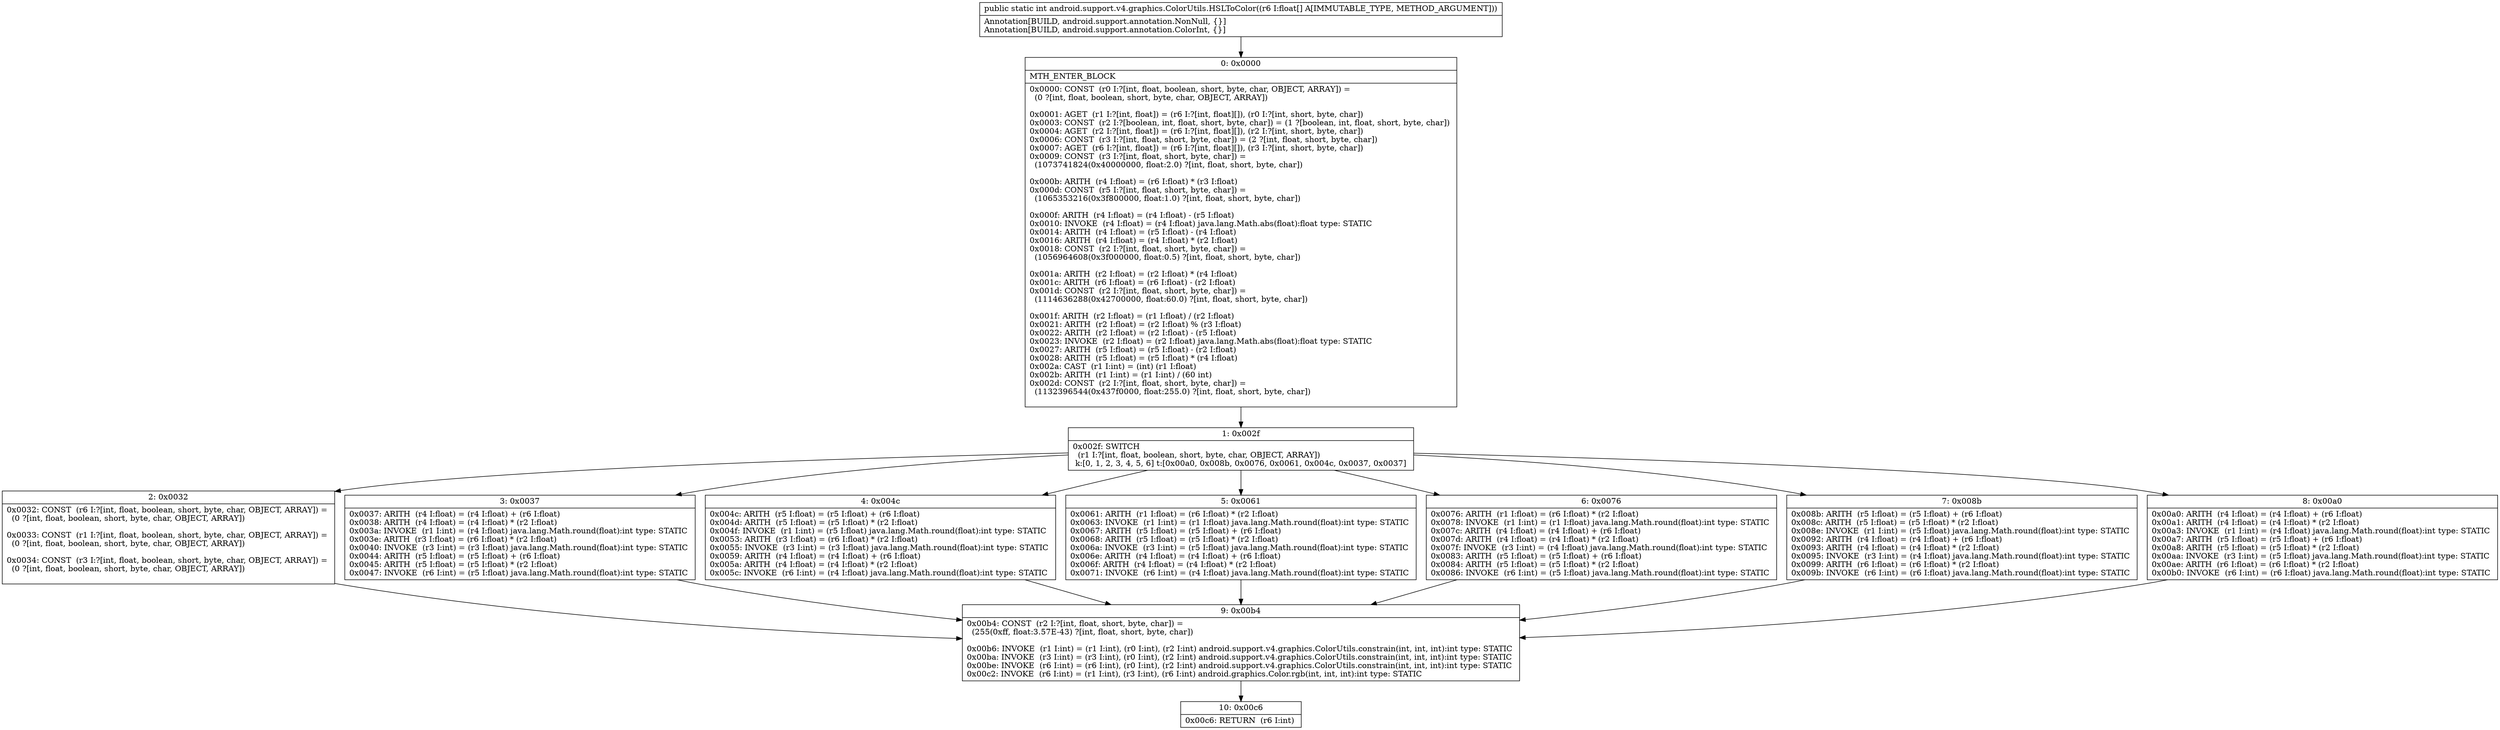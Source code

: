 digraph "CFG forandroid.support.v4.graphics.ColorUtils.HSLToColor([F)I" {
Node_0 [shape=record,label="{0\:\ 0x0000|MTH_ENTER_BLOCK\l|0x0000: CONST  (r0 I:?[int, float, boolean, short, byte, char, OBJECT, ARRAY]) = \l  (0 ?[int, float, boolean, short, byte, char, OBJECT, ARRAY])\l \l0x0001: AGET  (r1 I:?[int, float]) = (r6 I:?[int, float][]), (r0 I:?[int, short, byte, char]) \l0x0003: CONST  (r2 I:?[boolean, int, float, short, byte, char]) = (1 ?[boolean, int, float, short, byte, char]) \l0x0004: AGET  (r2 I:?[int, float]) = (r6 I:?[int, float][]), (r2 I:?[int, short, byte, char]) \l0x0006: CONST  (r3 I:?[int, float, short, byte, char]) = (2 ?[int, float, short, byte, char]) \l0x0007: AGET  (r6 I:?[int, float]) = (r6 I:?[int, float][]), (r3 I:?[int, short, byte, char]) \l0x0009: CONST  (r3 I:?[int, float, short, byte, char]) = \l  (1073741824(0x40000000, float:2.0) ?[int, float, short, byte, char])\l \l0x000b: ARITH  (r4 I:float) = (r6 I:float) * (r3 I:float) \l0x000d: CONST  (r5 I:?[int, float, short, byte, char]) = \l  (1065353216(0x3f800000, float:1.0) ?[int, float, short, byte, char])\l \l0x000f: ARITH  (r4 I:float) = (r4 I:float) \- (r5 I:float) \l0x0010: INVOKE  (r4 I:float) = (r4 I:float) java.lang.Math.abs(float):float type: STATIC \l0x0014: ARITH  (r4 I:float) = (r5 I:float) \- (r4 I:float) \l0x0016: ARITH  (r4 I:float) = (r4 I:float) * (r2 I:float) \l0x0018: CONST  (r2 I:?[int, float, short, byte, char]) = \l  (1056964608(0x3f000000, float:0.5) ?[int, float, short, byte, char])\l \l0x001a: ARITH  (r2 I:float) = (r2 I:float) * (r4 I:float) \l0x001c: ARITH  (r6 I:float) = (r6 I:float) \- (r2 I:float) \l0x001d: CONST  (r2 I:?[int, float, short, byte, char]) = \l  (1114636288(0x42700000, float:60.0) ?[int, float, short, byte, char])\l \l0x001f: ARITH  (r2 I:float) = (r1 I:float) \/ (r2 I:float) \l0x0021: ARITH  (r2 I:float) = (r2 I:float) % (r3 I:float) \l0x0022: ARITH  (r2 I:float) = (r2 I:float) \- (r5 I:float) \l0x0023: INVOKE  (r2 I:float) = (r2 I:float) java.lang.Math.abs(float):float type: STATIC \l0x0027: ARITH  (r5 I:float) = (r5 I:float) \- (r2 I:float) \l0x0028: ARITH  (r5 I:float) = (r5 I:float) * (r4 I:float) \l0x002a: CAST  (r1 I:int) = (int) (r1 I:float) \l0x002b: ARITH  (r1 I:int) = (r1 I:int) \/ (60 int) \l0x002d: CONST  (r2 I:?[int, float, short, byte, char]) = \l  (1132396544(0x437f0000, float:255.0) ?[int, float, short, byte, char])\l \l}"];
Node_1 [shape=record,label="{1\:\ 0x002f|0x002f: SWITCH  \l  (r1 I:?[int, float, boolean, short, byte, char, OBJECT, ARRAY])\l k:[0, 1, 2, 3, 4, 5, 6] t:[0x00a0, 0x008b, 0x0076, 0x0061, 0x004c, 0x0037, 0x0037] \l}"];
Node_2 [shape=record,label="{2\:\ 0x0032|0x0032: CONST  (r6 I:?[int, float, boolean, short, byte, char, OBJECT, ARRAY]) = \l  (0 ?[int, float, boolean, short, byte, char, OBJECT, ARRAY])\l \l0x0033: CONST  (r1 I:?[int, float, boolean, short, byte, char, OBJECT, ARRAY]) = \l  (0 ?[int, float, boolean, short, byte, char, OBJECT, ARRAY])\l \l0x0034: CONST  (r3 I:?[int, float, boolean, short, byte, char, OBJECT, ARRAY]) = \l  (0 ?[int, float, boolean, short, byte, char, OBJECT, ARRAY])\l \l}"];
Node_3 [shape=record,label="{3\:\ 0x0037|0x0037: ARITH  (r4 I:float) = (r4 I:float) + (r6 I:float) \l0x0038: ARITH  (r4 I:float) = (r4 I:float) * (r2 I:float) \l0x003a: INVOKE  (r1 I:int) = (r4 I:float) java.lang.Math.round(float):int type: STATIC \l0x003e: ARITH  (r3 I:float) = (r6 I:float) * (r2 I:float) \l0x0040: INVOKE  (r3 I:int) = (r3 I:float) java.lang.Math.round(float):int type: STATIC \l0x0044: ARITH  (r5 I:float) = (r5 I:float) + (r6 I:float) \l0x0045: ARITH  (r5 I:float) = (r5 I:float) * (r2 I:float) \l0x0047: INVOKE  (r6 I:int) = (r5 I:float) java.lang.Math.round(float):int type: STATIC \l}"];
Node_4 [shape=record,label="{4\:\ 0x004c|0x004c: ARITH  (r5 I:float) = (r5 I:float) + (r6 I:float) \l0x004d: ARITH  (r5 I:float) = (r5 I:float) * (r2 I:float) \l0x004f: INVOKE  (r1 I:int) = (r5 I:float) java.lang.Math.round(float):int type: STATIC \l0x0053: ARITH  (r3 I:float) = (r6 I:float) * (r2 I:float) \l0x0055: INVOKE  (r3 I:int) = (r3 I:float) java.lang.Math.round(float):int type: STATIC \l0x0059: ARITH  (r4 I:float) = (r4 I:float) + (r6 I:float) \l0x005a: ARITH  (r4 I:float) = (r4 I:float) * (r2 I:float) \l0x005c: INVOKE  (r6 I:int) = (r4 I:float) java.lang.Math.round(float):int type: STATIC \l}"];
Node_5 [shape=record,label="{5\:\ 0x0061|0x0061: ARITH  (r1 I:float) = (r6 I:float) * (r2 I:float) \l0x0063: INVOKE  (r1 I:int) = (r1 I:float) java.lang.Math.round(float):int type: STATIC \l0x0067: ARITH  (r5 I:float) = (r5 I:float) + (r6 I:float) \l0x0068: ARITH  (r5 I:float) = (r5 I:float) * (r2 I:float) \l0x006a: INVOKE  (r3 I:int) = (r5 I:float) java.lang.Math.round(float):int type: STATIC \l0x006e: ARITH  (r4 I:float) = (r4 I:float) + (r6 I:float) \l0x006f: ARITH  (r4 I:float) = (r4 I:float) * (r2 I:float) \l0x0071: INVOKE  (r6 I:int) = (r4 I:float) java.lang.Math.round(float):int type: STATIC \l}"];
Node_6 [shape=record,label="{6\:\ 0x0076|0x0076: ARITH  (r1 I:float) = (r6 I:float) * (r2 I:float) \l0x0078: INVOKE  (r1 I:int) = (r1 I:float) java.lang.Math.round(float):int type: STATIC \l0x007c: ARITH  (r4 I:float) = (r4 I:float) + (r6 I:float) \l0x007d: ARITH  (r4 I:float) = (r4 I:float) * (r2 I:float) \l0x007f: INVOKE  (r3 I:int) = (r4 I:float) java.lang.Math.round(float):int type: STATIC \l0x0083: ARITH  (r5 I:float) = (r5 I:float) + (r6 I:float) \l0x0084: ARITH  (r5 I:float) = (r5 I:float) * (r2 I:float) \l0x0086: INVOKE  (r6 I:int) = (r5 I:float) java.lang.Math.round(float):int type: STATIC \l}"];
Node_7 [shape=record,label="{7\:\ 0x008b|0x008b: ARITH  (r5 I:float) = (r5 I:float) + (r6 I:float) \l0x008c: ARITH  (r5 I:float) = (r5 I:float) * (r2 I:float) \l0x008e: INVOKE  (r1 I:int) = (r5 I:float) java.lang.Math.round(float):int type: STATIC \l0x0092: ARITH  (r4 I:float) = (r4 I:float) + (r6 I:float) \l0x0093: ARITH  (r4 I:float) = (r4 I:float) * (r2 I:float) \l0x0095: INVOKE  (r3 I:int) = (r4 I:float) java.lang.Math.round(float):int type: STATIC \l0x0099: ARITH  (r6 I:float) = (r6 I:float) * (r2 I:float) \l0x009b: INVOKE  (r6 I:int) = (r6 I:float) java.lang.Math.round(float):int type: STATIC \l}"];
Node_8 [shape=record,label="{8\:\ 0x00a0|0x00a0: ARITH  (r4 I:float) = (r4 I:float) + (r6 I:float) \l0x00a1: ARITH  (r4 I:float) = (r4 I:float) * (r2 I:float) \l0x00a3: INVOKE  (r1 I:int) = (r4 I:float) java.lang.Math.round(float):int type: STATIC \l0x00a7: ARITH  (r5 I:float) = (r5 I:float) + (r6 I:float) \l0x00a8: ARITH  (r5 I:float) = (r5 I:float) * (r2 I:float) \l0x00aa: INVOKE  (r3 I:int) = (r5 I:float) java.lang.Math.round(float):int type: STATIC \l0x00ae: ARITH  (r6 I:float) = (r6 I:float) * (r2 I:float) \l0x00b0: INVOKE  (r6 I:int) = (r6 I:float) java.lang.Math.round(float):int type: STATIC \l}"];
Node_9 [shape=record,label="{9\:\ 0x00b4|0x00b4: CONST  (r2 I:?[int, float, short, byte, char]) = \l  (255(0xff, float:3.57E\-43) ?[int, float, short, byte, char])\l \l0x00b6: INVOKE  (r1 I:int) = (r1 I:int), (r0 I:int), (r2 I:int) android.support.v4.graphics.ColorUtils.constrain(int, int, int):int type: STATIC \l0x00ba: INVOKE  (r3 I:int) = (r3 I:int), (r0 I:int), (r2 I:int) android.support.v4.graphics.ColorUtils.constrain(int, int, int):int type: STATIC \l0x00be: INVOKE  (r6 I:int) = (r6 I:int), (r0 I:int), (r2 I:int) android.support.v4.graphics.ColorUtils.constrain(int, int, int):int type: STATIC \l0x00c2: INVOKE  (r6 I:int) = (r1 I:int), (r3 I:int), (r6 I:int) android.graphics.Color.rgb(int, int, int):int type: STATIC \l}"];
Node_10 [shape=record,label="{10\:\ 0x00c6|0x00c6: RETURN  (r6 I:int) \l}"];
MethodNode[shape=record,label="{public static int android.support.v4.graphics.ColorUtils.HSLToColor((r6 I:float[] A[IMMUTABLE_TYPE, METHOD_ARGUMENT]))  | Annotation[BUILD, android.support.annotation.NonNull, \{\}]\lAnnotation[BUILD, android.support.annotation.ColorInt, \{\}]\l}"];
MethodNode -> Node_0;
Node_0 -> Node_1;
Node_1 -> Node_2;
Node_1 -> Node_3;
Node_1 -> Node_4;
Node_1 -> Node_5;
Node_1 -> Node_6;
Node_1 -> Node_7;
Node_1 -> Node_8;
Node_2 -> Node_9;
Node_3 -> Node_9;
Node_4 -> Node_9;
Node_5 -> Node_9;
Node_6 -> Node_9;
Node_7 -> Node_9;
Node_8 -> Node_9;
Node_9 -> Node_10;
}


